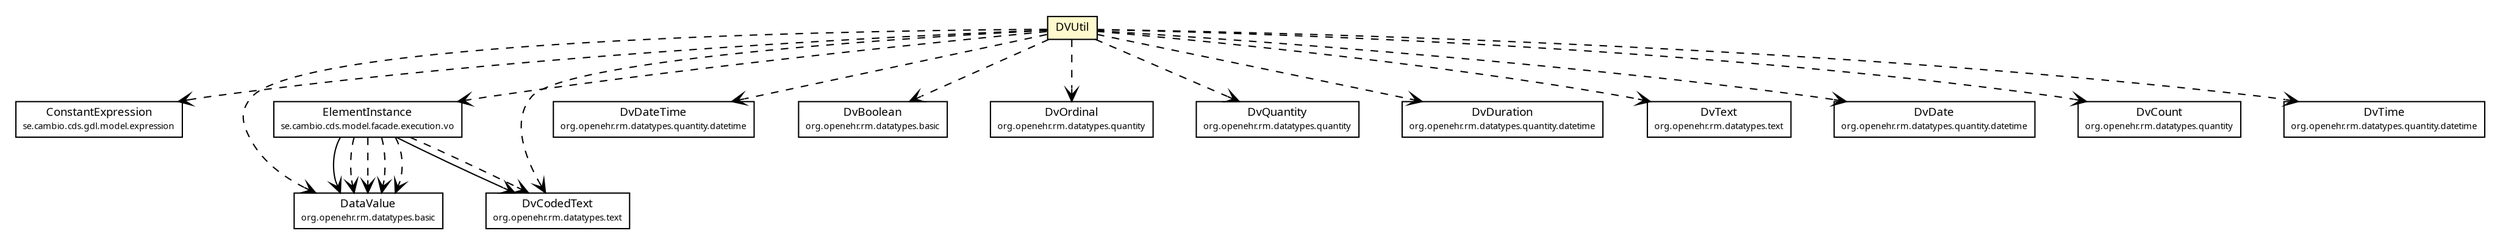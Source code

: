 #!/usr/local/bin/dot
#
# Class diagram 
# Generated by UMLGraph version R5_6 (http://www.umlgraph.org/)
#

digraph G {
	edge [fontname="Trebuchet MS",fontsize=10,labelfontname="Trebuchet MS",labelfontsize=10];
	node [fontname="Trebuchet MS",fontsize=10,shape=plaintext];
	nodesep=0.25;
	ranksep=0.5;
	// se.cambio.cds.util.DVUtil
	c137498 [label=<<table title="se.cambio.cds.util.DVUtil" border="0" cellborder="1" cellspacing="0" cellpadding="2" port="p" bgcolor="lemonChiffon" href="./DVUtil.html">
		<tr><td><table border="0" cellspacing="0" cellpadding="1">
<tr><td align="center" balign="center"><font face="Trebuchet MS"> DVUtil </font></td></tr>
		</table></td></tr>
		</table>>, URL="./DVUtil.html", fontname="Trebuchet MS", fontcolor="black", fontsize=9.0];
	// se.cambio.cds.gdl.model.expression.ConstantExpression
	c137555 [label=<<table title="se.cambio.cds.gdl.model.expression.ConstantExpression" border="0" cellborder="1" cellspacing="0" cellpadding="2" port="p" href="../gdl/model/expression/ConstantExpression.html">
		<tr><td><table border="0" cellspacing="0" cellpadding="1">
<tr><td align="center" balign="center"><font face="Trebuchet MS"> ConstantExpression </font></td></tr>
<tr><td align="center" balign="center"><font face="Trebuchet MS" point-size="7.0"> se.cambio.cds.gdl.model.expression </font></td></tr>
		</table></td></tr>
		</table>>, URL="../gdl/model/expression/ConstantExpression.html", fontname="Trebuchet MS", fontcolor="black", fontsize=9.0];
	// se.cambio.cds.model.facade.execution.vo.ElementInstance
	c137718 [label=<<table title="se.cambio.cds.model.facade.execution.vo.ElementInstance" border="0" cellborder="1" cellspacing="0" cellpadding="2" port="p" href="../model/facade/execution/vo/ElementInstance.html">
		<tr><td><table border="0" cellspacing="0" cellpadding="1">
<tr><td align="center" balign="center"><font face="Trebuchet MS"> ElementInstance </font></td></tr>
<tr><td align="center" balign="center"><font face="Trebuchet MS" point-size="7.0"> se.cambio.cds.model.facade.execution.vo </font></td></tr>
		</table></td></tr>
		</table>>, URL="../model/facade/execution/vo/ElementInstance.html", fontname="Trebuchet MS", fontcolor="black", fontsize=9.0];
	// se.cambio.cds.model.facade.execution.vo.ElementInstance NAVASSOC org.openehr.rm.datatypes.basic.DataValue
	c137718:p -> c138019:p [taillabel="", label="", headlabel="", fontname="Trebuchet MS", fontcolor="black", fontsize=10.0, color="black", arrowhead=open];
	// se.cambio.cds.model.facade.execution.vo.ElementInstance NAVASSOC org.openehr.rm.datatypes.text.DvCodedText
	c137718:p -> c138020:p [taillabel="", label="", headlabel="", fontname="Trebuchet MS", fontcolor="black", fontsize=10.0, color="black", arrowhead=open];
	// se.cambio.cds.util.DVUtil DEPEND se.cambio.cds.model.facade.execution.vo.ElementInstance
	c137498:p -> c137718:p [taillabel="", label="", headlabel="", fontname="Trebuchet MS", fontcolor="black", fontsize=10.0, color="black", arrowhead=open, style=dashed];
	// se.cambio.cds.util.DVUtil DEPEND org.openehr.rm.datatypes.quantity.datetime.DvDateTime
	c137498:p -> c138021:p [taillabel="", label="", headlabel="", fontname="Trebuchet MS", fontcolor="black", fontsize=10.0, color="black", arrowhead=open, style=dashed];
	// se.cambio.cds.util.DVUtil DEPEND org.openehr.rm.datatypes.basic.DvBoolean
	c137498:p -> c138022:p [taillabel="", label="", headlabel="", fontname="Trebuchet MS", fontcolor="black", fontsize=10.0, color="black", arrowhead=open, style=dashed];
	// se.cambio.cds.util.DVUtil DEPEND org.openehr.rm.datatypes.quantity.DvOrdinal
	c137498:p -> c138023:p [taillabel="", label="", headlabel="", fontname="Trebuchet MS", fontcolor="black", fontsize=10.0, color="black", arrowhead=open, style=dashed];
	// se.cambio.cds.util.DVUtil DEPEND se.cambio.cds.gdl.model.expression.ConstantExpression
	c137498:p -> c137555:p [taillabel="", label="", headlabel="", fontname="Trebuchet MS", fontcolor="black", fontsize=10.0, color="black", arrowhead=open, style=dashed];
	// se.cambio.cds.util.DVUtil DEPEND org.openehr.rm.datatypes.quantity.DvQuantity
	c137498:p -> c138024:p [taillabel="", label="", headlabel="", fontname="Trebuchet MS", fontcolor="black", fontsize=10.0, color="black", arrowhead=open, style=dashed];
	// se.cambio.cds.util.DVUtil DEPEND org.openehr.rm.datatypes.text.DvCodedText
	c137498:p -> c138020:p [taillabel="", label="", headlabel="", fontname="Trebuchet MS", fontcolor="black", fontsize=10.0, color="black", arrowhead=open, style=dashed];
	// se.cambio.cds.util.DVUtil DEPEND org.openehr.rm.datatypes.quantity.datetime.DvDuration
	c137498:p -> c138025:p [taillabel="", label="", headlabel="", fontname="Trebuchet MS", fontcolor="black", fontsize=10.0, color="black", arrowhead=open, style=dashed];
	// se.cambio.cds.util.DVUtil DEPEND org.openehr.rm.datatypes.basic.DataValue
	c137498:p -> c138019:p [taillabel="", label="", headlabel="", fontname="Trebuchet MS", fontcolor="black", fontsize=10.0, color="black", arrowhead=open, style=dashed];
	// se.cambio.cds.util.DVUtil DEPEND org.openehr.rm.datatypes.text.DvText
	c137498:p -> c138026:p [taillabel="", label="", headlabel="", fontname="Trebuchet MS", fontcolor="black", fontsize=10.0, color="black", arrowhead=open, style=dashed];
	// se.cambio.cds.util.DVUtil DEPEND org.openehr.rm.datatypes.quantity.datetime.DvDate
	c137498:p -> c138027:p [taillabel="", label="", headlabel="", fontname="Trebuchet MS", fontcolor="black", fontsize=10.0, color="black", arrowhead=open, style=dashed];
	// se.cambio.cds.util.DVUtil DEPEND org.openehr.rm.datatypes.quantity.DvCount
	c137498:p -> c138028:p [taillabel="", label="", headlabel="", fontname="Trebuchet MS", fontcolor="black", fontsize=10.0, color="black", arrowhead=open, style=dashed];
	// se.cambio.cds.util.DVUtil DEPEND org.openehr.rm.datatypes.quantity.datetime.DvTime
	c137498:p -> c138029:p [taillabel="", label="", headlabel="", fontname="Trebuchet MS", fontcolor="black", fontsize=10.0, color="black", arrowhead=open, style=dashed];
	// se.cambio.cds.model.facade.execution.vo.ElementInstance DEPEND org.openehr.rm.datatypes.basic.DataValue
	c137718:p -> c138019:p [taillabel="", label="", headlabel="", fontname="Trebuchet MS", fontcolor="black", fontsize=10.0, color="black", arrowhead=open, style=dashed];
	// se.cambio.cds.model.facade.execution.vo.ElementInstance DEPEND org.openehr.rm.datatypes.text.DvCodedText
	c137718:p -> c138020:p [taillabel="", label="", headlabel="", fontname="Trebuchet MS", fontcolor="black", fontsize=10.0, color="black", arrowhead=open, style=dashed];
	// se.cambio.cds.model.facade.execution.vo.ElementInstance DEPEND org.openehr.rm.datatypes.basic.DataValue
	c137718:p -> c138019:p [taillabel="", label="", headlabel="", fontname="Trebuchet MS", fontcolor="black", fontsize=10.0, color="black", arrowhead=open, style=dashed];
	// se.cambio.cds.model.facade.execution.vo.ElementInstance DEPEND org.openehr.rm.datatypes.basic.DataValue
	c137718:p -> c138019:p [taillabel="", label="", headlabel="", fontname="Trebuchet MS", fontcolor="black", fontsize=10.0, color="black", arrowhead=open, style=dashed];
	// se.cambio.cds.model.facade.execution.vo.ElementInstance DEPEND org.openehr.rm.datatypes.basic.DataValue
	c137718:p -> c138019:p [taillabel="", label="", headlabel="", fontname="Trebuchet MS", fontcolor="black", fontsize=10.0, color="black", arrowhead=open, style=dashed];
	// org.openehr.rm.datatypes.quantity.datetime.DvDuration
	c138025 [label=<<table title="org.openehr.rm.datatypes.quantity.datetime.DvDuration" border="0" cellborder="1" cellspacing="0" cellpadding="2" port="p" href="http://java.sun.com/j2se/1.4.2/docs/api/org/openehr/rm/datatypes/quantity/datetime/DvDuration.html">
		<tr><td><table border="0" cellspacing="0" cellpadding="1">
<tr><td align="center" balign="center"><font face="Trebuchet MS"> DvDuration </font></td></tr>
<tr><td align="center" balign="center"><font face="Trebuchet MS" point-size="7.0"> org.openehr.rm.datatypes.quantity.datetime </font></td></tr>
		</table></td></tr>
		</table>>, URL="http://java.sun.com/j2se/1.4.2/docs/api/org/openehr/rm/datatypes/quantity/datetime/DvDuration.html", fontname="Trebuchet MS", fontcolor="black", fontsize=9.0];
	// org.openehr.rm.datatypes.quantity.DvCount
	c138028 [label=<<table title="org.openehr.rm.datatypes.quantity.DvCount" border="0" cellborder="1" cellspacing="0" cellpadding="2" port="p" href="http://java.sun.com/j2se/1.4.2/docs/api/org/openehr/rm/datatypes/quantity/DvCount.html">
		<tr><td><table border="0" cellspacing="0" cellpadding="1">
<tr><td align="center" balign="center"><font face="Trebuchet MS"> DvCount </font></td></tr>
<tr><td align="center" balign="center"><font face="Trebuchet MS" point-size="7.0"> org.openehr.rm.datatypes.quantity </font></td></tr>
		</table></td></tr>
		</table>>, URL="http://java.sun.com/j2se/1.4.2/docs/api/org/openehr/rm/datatypes/quantity/DvCount.html", fontname="Trebuchet MS", fontcolor="black", fontsize=9.0];
	// org.openehr.rm.datatypes.quantity.DvOrdinal
	c138023 [label=<<table title="org.openehr.rm.datatypes.quantity.DvOrdinal" border="0" cellborder="1" cellspacing="0" cellpadding="2" port="p" href="http://java.sun.com/j2se/1.4.2/docs/api/org/openehr/rm/datatypes/quantity/DvOrdinal.html">
		<tr><td><table border="0" cellspacing="0" cellpadding="1">
<tr><td align="center" balign="center"><font face="Trebuchet MS"> DvOrdinal </font></td></tr>
<tr><td align="center" balign="center"><font face="Trebuchet MS" point-size="7.0"> org.openehr.rm.datatypes.quantity </font></td></tr>
		</table></td></tr>
		</table>>, URL="http://java.sun.com/j2se/1.4.2/docs/api/org/openehr/rm/datatypes/quantity/DvOrdinal.html", fontname="Trebuchet MS", fontcolor="black", fontsize=9.0];
	// org.openehr.rm.datatypes.quantity.datetime.DvTime
	c138029 [label=<<table title="org.openehr.rm.datatypes.quantity.datetime.DvTime" border="0" cellborder="1" cellspacing="0" cellpadding="2" port="p" href="http://java.sun.com/j2se/1.4.2/docs/api/org/openehr/rm/datatypes/quantity/datetime/DvTime.html">
		<tr><td><table border="0" cellspacing="0" cellpadding="1">
<tr><td align="center" balign="center"><font face="Trebuchet MS"> DvTime </font></td></tr>
<tr><td align="center" balign="center"><font face="Trebuchet MS" point-size="7.0"> org.openehr.rm.datatypes.quantity.datetime </font></td></tr>
		</table></td></tr>
		</table>>, URL="http://java.sun.com/j2se/1.4.2/docs/api/org/openehr/rm/datatypes/quantity/datetime/DvTime.html", fontname="Trebuchet MS", fontcolor="black", fontsize=9.0];
	// org.openehr.rm.datatypes.text.DvCodedText
	c138020 [label=<<table title="org.openehr.rm.datatypes.text.DvCodedText" border="0" cellborder="1" cellspacing="0" cellpadding="2" port="p" href="http://java.sun.com/j2se/1.4.2/docs/api/org/openehr/rm/datatypes/text/DvCodedText.html">
		<tr><td><table border="0" cellspacing="0" cellpadding="1">
<tr><td align="center" balign="center"><font face="Trebuchet MS"> DvCodedText </font></td></tr>
<tr><td align="center" balign="center"><font face="Trebuchet MS" point-size="7.0"> org.openehr.rm.datatypes.text </font></td></tr>
		</table></td></tr>
		</table>>, URL="http://java.sun.com/j2se/1.4.2/docs/api/org/openehr/rm/datatypes/text/DvCodedText.html", fontname="Trebuchet MS", fontcolor="black", fontsize=9.0];
	// org.openehr.rm.datatypes.quantity.datetime.DvDate
	c138027 [label=<<table title="org.openehr.rm.datatypes.quantity.datetime.DvDate" border="0" cellborder="1" cellspacing="0" cellpadding="2" port="p" href="http://java.sun.com/j2se/1.4.2/docs/api/org/openehr/rm/datatypes/quantity/datetime/DvDate.html">
		<tr><td><table border="0" cellspacing="0" cellpadding="1">
<tr><td align="center" balign="center"><font face="Trebuchet MS"> DvDate </font></td></tr>
<tr><td align="center" balign="center"><font face="Trebuchet MS" point-size="7.0"> org.openehr.rm.datatypes.quantity.datetime </font></td></tr>
		</table></td></tr>
		</table>>, URL="http://java.sun.com/j2se/1.4.2/docs/api/org/openehr/rm/datatypes/quantity/datetime/DvDate.html", fontname="Trebuchet MS", fontcolor="black", fontsize=9.0];
	// org.openehr.rm.datatypes.text.DvText
	c138026 [label=<<table title="org.openehr.rm.datatypes.text.DvText" border="0" cellborder="1" cellspacing="0" cellpadding="2" port="p" href="http://java.sun.com/j2se/1.4.2/docs/api/org/openehr/rm/datatypes/text/DvText.html">
		<tr><td><table border="0" cellspacing="0" cellpadding="1">
<tr><td align="center" balign="center"><font face="Trebuchet MS"> DvText </font></td></tr>
<tr><td align="center" balign="center"><font face="Trebuchet MS" point-size="7.0"> org.openehr.rm.datatypes.text </font></td></tr>
		</table></td></tr>
		</table>>, URL="http://java.sun.com/j2se/1.4.2/docs/api/org/openehr/rm/datatypes/text/DvText.html", fontname="Trebuchet MS", fontcolor="black", fontsize=9.0];
	// org.openehr.rm.datatypes.basic.DvBoolean
	c138022 [label=<<table title="org.openehr.rm.datatypes.basic.DvBoolean" border="0" cellborder="1" cellspacing="0" cellpadding="2" port="p" href="http://java.sun.com/j2se/1.4.2/docs/api/org/openehr/rm/datatypes/basic/DvBoolean.html">
		<tr><td><table border="0" cellspacing="0" cellpadding="1">
<tr><td align="center" balign="center"><font face="Trebuchet MS"> DvBoolean </font></td></tr>
<tr><td align="center" balign="center"><font face="Trebuchet MS" point-size="7.0"> org.openehr.rm.datatypes.basic </font></td></tr>
		</table></td></tr>
		</table>>, URL="http://java.sun.com/j2se/1.4.2/docs/api/org/openehr/rm/datatypes/basic/DvBoolean.html", fontname="Trebuchet MS", fontcolor="black", fontsize=9.0];
	// org.openehr.rm.datatypes.quantity.DvQuantity
	c138024 [label=<<table title="org.openehr.rm.datatypes.quantity.DvQuantity" border="0" cellborder="1" cellspacing="0" cellpadding="2" port="p" href="http://java.sun.com/j2se/1.4.2/docs/api/org/openehr/rm/datatypes/quantity/DvQuantity.html">
		<tr><td><table border="0" cellspacing="0" cellpadding="1">
<tr><td align="center" balign="center"><font face="Trebuchet MS"> DvQuantity </font></td></tr>
<tr><td align="center" balign="center"><font face="Trebuchet MS" point-size="7.0"> org.openehr.rm.datatypes.quantity </font></td></tr>
		</table></td></tr>
		</table>>, URL="http://java.sun.com/j2se/1.4.2/docs/api/org/openehr/rm/datatypes/quantity/DvQuantity.html", fontname="Trebuchet MS", fontcolor="black", fontsize=9.0];
	// org.openehr.rm.datatypes.quantity.datetime.DvDateTime
	c138021 [label=<<table title="org.openehr.rm.datatypes.quantity.datetime.DvDateTime" border="0" cellborder="1" cellspacing="0" cellpadding="2" port="p" href="http://java.sun.com/j2se/1.4.2/docs/api/org/openehr/rm/datatypes/quantity/datetime/DvDateTime.html">
		<tr><td><table border="0" cellspacing="0" cellpadding="1">
<tr><td align="center" balign="center"><font face="Trebuchet MS"> DvDateTime </font></td></tr>
<tr><td align="center" balign="center"><font face="Trebuchet MS" point-size="7.0"> org.openehr.rm.datatypes.quantity.datetime </font></td></tr>
		</table></td></tr>
		</table>>, URL="http://java.sun.com/j2se/1.4.2/docs/api/org/openehr/rm/datatypes/quantity/datetime/DvDateTime.html", fontname="Trebuchet MS", fontcolor="black", fontsize=9.0];
	// org.openehr.rm.datatypes.basic.DataValue
	c138019 [label=<<table title="org.openehr.rm.datatypes.basic.DataValue" border="0" cellborder="1" cellspacing="0" cellpadding="2" port="p" href="http://java.sun.com/j2se/1.4.2/docs/api/org/openehr/rm/datatypes/basic/DataValue.html">
		<tr><td><table border="0" cellspacing="0" cellpadding="1">
<tr><td align="center" balign="center"><font face="Trebuchet MS"> DataValue </font></td></tr>
<tr><td align="center" balign="center"><font face="Trebuchet MS" point-size="7.0"> org.openehr.rm.datatypes.basic </font></td></tr>
		</table></td></tr>
		</table>>, URL="http://java.sun.com/j2se/1.4.2/docs/api/org/openehr/rm/datatypes/basic/DataValue.html", fontname="Trebuchet MS", fontcolor="black", fontsize=9.0];
}

